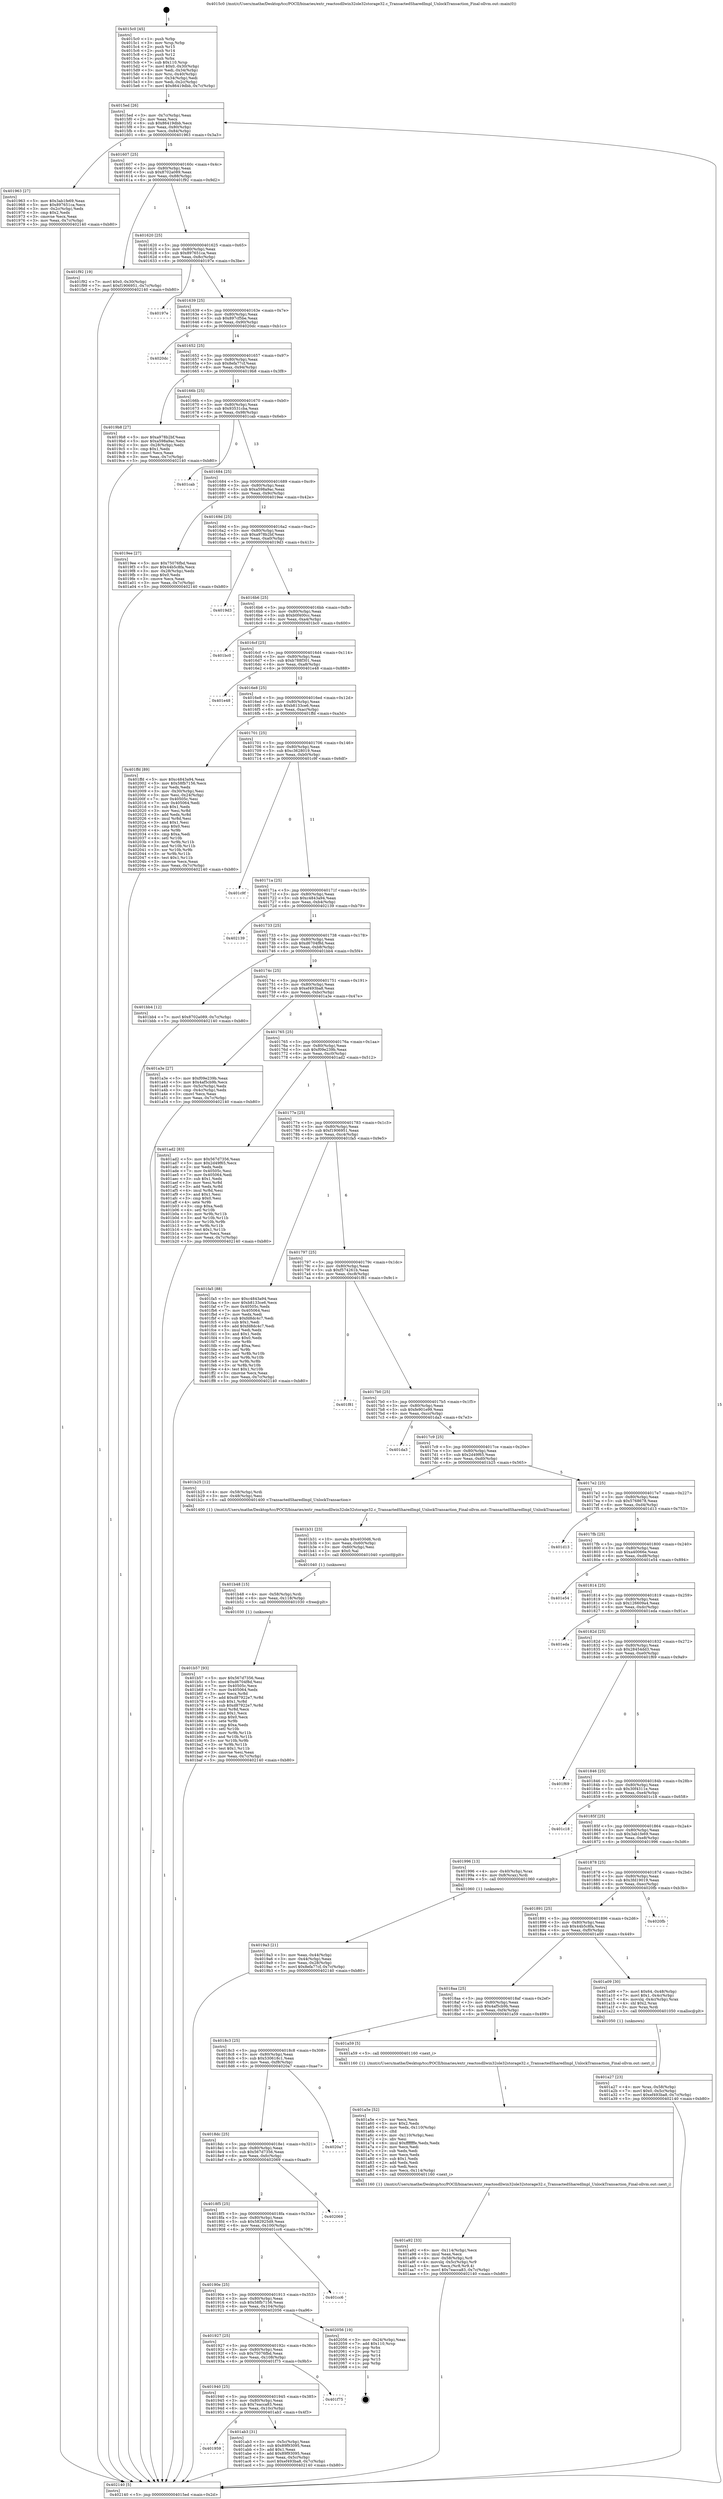 digraph "0x4015c0" {
  label = "0x4015c0 (/mnt/c/Users/mathe/Desktop/tcc/POCII/binaries/extr_reactosdllwin32ole32storage32.c_TransactedSharedImpl_UnlockTransaction_Final-ollvm.out::main(0))"
  labelloc = "t"
  node[shape=record]

  Entry [label="",width=0.3,height=0.3,shape=circle,fillcolor=black,style=filled]
  "0x4015ed" [label="{
     0x4015ed [26]\l
     | [instrs]\l
     &nbsp;&nbsp;0x4015ed \<+3\>: mov -0x7c(%rbp),%eax\l
     &nbsp;&nbsp;0x4015f0 \<+2\>: mov %eax,%ecx\l
     &nbsp;&nbsp;0x4015f2 \<+6\>: sub $0x86419dbb,%ecx\l
     &nbsp;&nbsp;0x4015f8 \<+3\>: mov %eax,-0x80(%rbp)\l
     &nbsp;&nbsp;0x4015fb \<+6\>: mov %ecx,-0x84(%rbp)\l
     &nbsp;&nbsp;0x401601 \<+6\>: je 0000000000401963 \<main+0x3a3\>\l
  }"]
  "0x401963" [label="{
     0x401963 [27]\l
     | [instrs]\l
     &nbsp;&nbsp;0x401963 \<+5\>: mov $0x3ab1fe69,%eax\l
     &nbsp;&nbsp;0x401968 \<+5\>: mov $0x897651ca,%ecx\l
     &nbsp;&nbsp;0x40196d \<+3\>: mov -0x2c(%rbp),%edx\l
     &nbsp;&nbsp;0x401970 \<+3\>: cmp $0x2,%edx\l
     &nbsp;&nbsp;0x401973 \<+3\>: cmovne %ecx,%eax\l
     &nbsp;&nbsp;0x401976 \<+3\>: mov %eax,-0x7c(%rbp)\l
     &nbsp;&nbsp;0x401979 \<+5\>: jmp 0000000000402140 \<main+0xb80\>\l
  }"]
  "0x401607" [label="{
     0x401607 [25]\l
     | [instrs]\l
     &nbsp;&nbsp;0x401607 \<+5\>: jmp 000000000040160c \<main+0x4c\>\l
     &nbsp;&nbsp;0x40160c \<+3\>: mov -0x80(%rbp),%eax\l
     &nbsp;&nbsp;0x40160f \<+5\>: sub $0x8702a089,%eax\l
     &nbsp;&nbsp;0x401614 \<+6\>: mov %eax,-0x88(%rbp)\l
     &nbsp;&nbsp;0x40161a \<+6\>: je 0000000000401f92 \<main+0x9d2\>\l
  }"]
  "0x402140" [label="{
     0x402140 [5]\l
     | [instrs]\l
     &nbsp;&nbsp;0x402140 \<+5\>: jmp 00000000004015ed \<main+0x2d\>\l
  }"]
  "0x4015c0" [label="{
     0x4015c0 [45]\l
     | [instrs]\l
     &nbsp;&nbsp;0x4015c0 \<+1\>: push %rbp\l
     &nbsp;&nbsp;0x4015c1 \<+3\>: mov %rsp,%rbp\l
     &nbsp;&nbsp;0x4015c4 \<+2\>: push %r15\l
     &nbsp;&nbsp;0x4015c6 \<+2\>: push %r14\l
     &nbsp;&nbsp;0x4015c8 \<+2\>: push %r12\l
     &nbsp;&nbsp;0x4015ca \<+1\>: push %rbx\l
     &nbsp;&nbsp;0x4015cb \<+7\>: sub $0x110,%rsp\l
     &nbsp;&nbsp;0x4015d2 \<+7\>: movl $0x0,-0x30(%rbp)\l
     &nbsp;&nbsp;0x4015d9 \<+3\>: mov %edi,-0x34(%rbp)\l
     &nbsp;&nbsp;0x4015dc \<+4\>: mov %rsi,-0x40(%rbp)\l
     &nbsp;&nbsp;0x4015e0 \<+3\>: mov -0x34(%rbp),%edi\l
     &nbsp;&nbsp;0x4015e3 \<+3\>: mov %edi,-0x2c(%rbp)\l
     &nbsp;&nbsp;0x4015e6 \<+7\>: movl $0x86419dbb,-0x7c(%rbp)\l
  }"]
  Exit [label="",width=0.3,height=0.3,shape=circle,fillcolor=black,style=filled,peripheries=2]
  "0x401f92" [label="{
     0x401f92 [19]\l
     | [instrs]\l
     &nbsp;&nbsp;0x401f92 \<+7\>: movl $0x0,-0x30(%rbp)\l
     &nbsp;&nbsp;0x401f99 \<+7\>: movl $0xf1906951,-0x7c(%rbp)\l
     &nbsp;&nbsp;0x401fa0 \<+5\>: jmp 0000000000402140 \<main+0xb80\>\l
  }"]
  "0x401620" [label="{
     0x401620 [25]\l
     | [instrs]\l
     &nbsp;&nbsp;0x401620 \<+5\>: jmp 0000000000401625 \<main+0x65\>\l
     &nbsp;&nbsp;0x401625 \<+3\>: mov -0x80(%rbp),%eax\l
     &nbsp;&nbsp;0x401628 \<+5\>: sub $0x897651ca,%eax\l
     &nbsp;&nbsp;0x40162d \<+6\>: mov %eax,-0x8c(%rbp)\l
     &nbsp;&nbsp;0x401633 \<+6\>: je 000000000040197e \<main+0x3be\>\l
  }"]
  "0x401b57" [label="{
     0x401b57 [93]\l
     | [instrs]\l
     &nbsp;&nbsp;0x401b57 \<+5\>: mov $0x567d7356,%eax\l
     &nbsp;&nbsp;0x401b5c \<+5\>: mov $0xd6704f8d,%esi\l
     &nbsp;&nbsp;0x401b61 \<+7\>: mov 0x40505c,%ecx\l
     &nbsp;&nbsp;0x401b68 \<+7\>: mov 0x405064,%edx\l
     &nbsp;&nbsp;0x401b6f \<+3\>: mov %ecx,%r8d\l
     &nbsp;&nbsp;0x401b72 \<+7\>: add $0xd87922e7,%r8d\l
     &nbsp;&nbsp;0x401b79 \<+4\>: sub $0x1,%r8d\l
     &nbsp;&nbsp;0x401b7d \<+7\>: sub $0xd87922e7,%r8d\l
     &nbsp;&nbsp;0x401b84 \<+4\>: imul %r8d,%ecx\l
     &nbsp;&nbsp;0x401b88 \<+3\>: and $0x1,%ecx\l
     &nbsp;&nbsp;0x401b8b \<+3\>: cmp $0x0,%ecx\l
     &nbsp;&nbsp;0x401b8e \<+4\>: sete %r9b\l
     &nbsp;&nbsp;0x401b92 \<+3\>: cmp $0xa,%edx\l
     &nbsp;&nbsp;0x401b95 \<+4\>: setl %r10b\l
     &nbsp;&nbsp;0x401b99 \<+3\>: mov %r9b,%r11b\l
     &nbsp;&nbsp;0x401b9c \<+3\>: and %r10b,%r11b\l
     &nbsp;&nbsp;0x401b9f \<+3\>: xor %r10b,%r9b\l
     &nbsp;&nbsp;0x401ba2 \<+3\>: or %r9b,%r11b\l
     &nbsp;&nbsp;0x401ba5 \<+4\>: test $0x1,%r11b\l
     &nbsp;&nbsp;0x401ba9 \<+3\>: cmovne %esi,%eax\l
     &nbsp;&nbsp;0x401bac \<+3\>: mov %eax,-0x7c(%rbp)\l
     &nbsp;&nbsp;0x401baf \<+5\>: jmp 0000000000402140 \<main+0xb80\>\l
  }"]
  "0x40197e" [label="{
     0x40197e\l
  }", style=dashed]
  "0x401639" [label="{
     0x401639 [25]\l
     | [instrs]\l
     &nbsp;&nbsp;0x401639 \<+5\>: jmp 000000000040163e \<main+0x7e\>\l
     &nbsp;&nbsp;0x40163e \<+3\>: mov -0x80(%rbp),%eax\l
     &nbsp;&nbsp;0x401641 \<+5\>: sub $0x897cf5be,%eax\l
     &nbsp;&nbsp;0x401646 \<+6\>: mov %eax,-0x90(%rbp)\l
     &nbsp;&nbsp;0x40164c \<+6\>: je 00000000004020dc \<main+0xb1c\>\l
  }"]
  "0x401b48" [label="{
     0x401b48 [15]\l
     | [instrs]\l
     &nbsp;&nbsp;0x401b48 \<+4\>: mov -0x58(%rbp),%rdi\l
     &nbsp;&nbsp;0x401b4c \<+6\>: mov %eax,-0x118(%rbp)\l
     &nbsp;&nbsp;0x401b52 \<+5\>: call 0000000000401030 \<free@plt\>\l
     | [calls]\l
     &nbsp;&nbsp;0x401030 \{1\} (unknown)\l
  }"]
  "0x4020dc" [label="{
     0x4020dc\l
  }", style=dashed]
  "0x401652" [label="{
     0x401652 [25]\l
     | [instrs]\l
     &nbsp;&nbsp;0x401652 \<+5\>: jmp 0000000000401657 \<main+0x97\>\l
     &nbsp;&nbsp;0x401657 \<+3\>: mov -0x80(%rbp),%eax\l
     &nbsp;&nbsp;0x40165a \<+5\>: sub $0x8efa77cf,%eax\l
     &nbsp;&nbsp;0x40165f \<+6\>: mov %eax,-0x94(%rbp)\l
     &nbsp;&nbsp;0x401665 \<+6\>: je 00000000004019b8 \<main+0x3f8\>\l
  }"]
  "0x401b31" [label="{
     0x401b31 [23]\l
     | [instrs]\l
     &nbsp;&nbsp;0x401b31 \<+10\>: movabs $0x4030d6,%rdi\l
     &nbsp;&nbsp;0x401b3b \<+3\>: mov %eax,-0x60(%rbp)\l
     &nbsp;&nbsp;0x401b3e \<+3\>: mov -0x60(%rbp),%esi\l
     &nbsp;&nbsp;0x401b41 \<+2\>: mov $0x0,%al\l
     &nbsp;&nbsp;0x401b43 \<+5\>: call 0000000000401040 \<printf@plt\>\l
     | [calls]\l
     &nbsp;&nbsp;0x401040 \{1\} (unknown)\l
  }"]
  "0x4019b8" [label="{
     0x4019b8 [27]\l
     | [instrs]\l
     &nbsp;&nbsp;0x4019b8 \<+5\>: mov $0xa978b2bf,%eax\l
     &nbsp;&nbsp;0x4019bd \<+5\>: mov $0xa598a9ac,%ecx\l
     &nbsp;&nbsp;0x4019c2 \<+3\>: mov -0x28(%rbp),%edx\l
     &nbsp;&nbsp;0x4019c5 \<+3\>: cmp $0x1,%edx\l
     &nbsp;&nbsp;0x4019c8 \<+3\>: cmovl %ecx,%eax\l
     &nbsp;&nbsp;0x4019cb \<+3\>: mov %eax,-0x7c(%rbp)\l
     &nbsp;&nbsp;0x4019ce \<+5\>: jmp 0000000000402140 \<main+0xb80\>\l
  }"]
  "0x40166b" [label="{
     0x40166b [25]\l
     | [instrs]\l
     &nbsp;&nbsp;0x40166b \<+5\>: jmp 0000000000401670 \<main+0xb0\>\l
     &nbsp;&nbsp;0x401670 \<+3\>: mov -0x80(%rbp),%eax\l
     &nbsp;&nbsp;0x401673 \<+5\>: sub $0x93531cba,%eax\l
     &nbsp;&nbsp;0x401678 \<+6\>: mov %eax,-0x98(%rbp)\l
     &nbsp;&nbsp;0x40167e \<+6\>: je 0000000000401cab \<main+0x6eb\>\l
  }"]
  "0x401959" [label="{
     0x401959\l
  }", style=dashed]
  "0x401cab" [label="{
     0x401cab\l
  }", style=dashed]
  "0x401684" [label="{
     0x401684 [25]\l
     | [instrs]\l
     &nbsp;&nbsp;0x401684 \<+5\>: jmp 0000000000401689 \<main+0xc9\>\l
     &nbsp;&nbsp;0x401689 \<+3\>: mov -0x80(%rbp),%eax\l
     &nbsp;&nbsp;0x40168c \<+5\>: sub $0xa598a9ac,%eax\l
     &nbsp;&nbsp;0x401691 \<+6\>: mov %eax,-0x9c(%rbp)\l
     &nbsp;&nbsp;0x401697 \<+6\>: je 00000000004019ee \<main+0x42e\>\l
  }"]
  "0x401ab3" [label="{
     0x401ab3 [31]\l
     | [instrs]\l
     &nbsp;&nbsp;0x401ab3 \<+3\>: mov -0x5c(%rbp),%eax\l
     &nbsp;&nbsp;0x401ab6 \<+5\>: sub $0x89f93095,%eax\l
     &nbsp;&nbsp;0x401abb \<+3\>: add $0x1,%eax\l
     &nbsp;&nbsp;0x401abe \<+5\>: add $0x89f93095,%eax\l
     &nbsp;&nbsp;0x401ac3 \<+3\>: mov %eax,-0x5c(%rbp)\l
     &nbsp;&nbsp;0x401ac6 \<+7\>: movl $0xef493ba8,-0x7c(%rbp)\l
     &nbsp;&nbsp;0x401acd \<+5\>: jmp 0000000000402140 \<main+0xb80\>\l
  }"]
  "0x4019ee" [label="{
     0x4019ee [27]\l
     | [instrs]\l
     &nbsp;&nbsp;0x4019ee \<+5\>: mov $0x75076fbd,%eax\l
     &nbsp;&nbsp;0x4019f3 \<+5\>: mov $0x44b5c8fa,%ecx\l
     &nbsp;&nbsp;0x4019f8 \<+3\>: mov -0x28(%rbp),%edx\l
     &nbsp;&nbsp;0x4019fb \<+3\>: cmp $0x0,%edx\l
     &nbsp;&nbsp;0x4019fe \<+3\>: cmove %ecx,%eax\l
     &nbsp;&nbsp;0x401a01 \<+3\>: mov %eax,-0x7c(%rbp)\l
     &nbsp;&nbsp;0x401a04 \<+5\>: jmp 0000000000402140 \<main+0xb80\>\l
  }"]
  "0x40169d" [label="{
     0x40169d [25]\l
     | [instrs]\l
     &nbsp;&nbsp;0x40169d \<+5\>: jmp 00000000004016a2 \<main+0xe2\>\l
     &nbsp;&nbsp;0x4016a2 \<+3\>: mov -0x80(%rbp),%eax\l
     &nbsp;&nbsp;0x4016a5 \<+5\>: sub $0xa978b2bf,%eax\l
     &nbsp;&nbsp;0x4016aa \<+6\>: mov %eax,-0xa0(%rbp)\l
     &nbsp;&nbsp;0x4016b0 \<+6\>: je 00000000004019d3 \<main+0x413\>\l
  }"]
  "0x401940" [label="{
     0x401940 [25]\l
     | [instrs]\l
     &nbsp;&nbsp;0x401940 \<+5\>: jmp 0000000000401945 \<main+0x385\>\l
     &nbsp;&nbsp;0x401945 \<+3\>: mov -0x80(%rbp),%eax\l
     &nbsp;&nbsp;0x401948 \<+5\>: sub $0x7eacca83,%eax\l
     &nbsp;&nbsp;0x40194d \<+6\>: mov %eax,-0x10c(%rbp)\l
     &nbsp;&nbsp;0x401953 \<+6\>: je 0000000000401ab3 \<main+0x4f3\>\l
  }"]
  "0x4019d3" [label="{
     0x4019d3\l
  }", style=dashed]
  "0x4016b6" [label="{
     0x4016b6 [25]\l
     | [instrs]\l
     &nbsp;&nbsp;0x4016b6 \<+5\>: jmp 00000000004016bb \<main+0xfb\>\l
     &nbsp;&nbsp;0x4016bb \<+3\>: mov -0x80(%rbp),%eax\l
     &nbsp;&nbsp;0x4016be \<+5\>: sub $0xb0f400cc,%eax\l
     &nbsp;&nbsp;0x4016c3 \<+6\>: mov %eax,-0xa4(%rbp)\l
     &nbsp;&nbsp;0x4016c9 \<+6\>: je 0000000000401bc0 \<main+0x600\>\l
  }"]
  "0x401f75" [label="{
     0x401f75\l
  }", style=dashed]
  "0x401bc0" [label="{
     0x401bc0\l
  }", style=dashed]
  "0x4016cf" [label="{
     0x4016cf [25]\l
     | [instrs]\l
     &nbsp;&nbsp;0x4016cf \<+5\>: jmp 00000000004016d4 \<main+0x114\>\l
     &nbsp;&nbsp;0x4016d4 \<+3\>: mov -0x80(%rbp),%eax\l
     &nbsp;&nbsp;0x4016d7 \<+5\>: sub $0xb788f301,%eax\l
     &nbsp;&nbsp;0x4016dc \<+6\>: mov %eax,-0xa8(%rbp)\l
     &nbsp;&nbsp;0x4016e2 \<+6\>: je 0000000000401e48 \<main+0x888\>\l
  }"]
  "0x401927" [label="{
     0x401927 [25]\l
     | [instrs]\l
     &nbsp;&nbsp;0x401927 \<+5\>: jmp 000000000040192c \<main+0x36c\>\l
     &nbsp;&nbsp;0x40192c \<+3\>: mov -0x80(%rbp),%eax\l
     &nbsp;&nbsp;0x40192f \<+5\>: sub $0x75076fbd,%eax\l
     &nbsp;&nbsp;0x401934 \<+6\>: mov %eax,-0x108(%rbp)\l
     &nbsp;&nbsp;0x40193a \<+6\>: je 0000000000401f75 \<main+0x9b5\>\l
  }"]
  "0x401e48" [label="{
     0x401e48\l
  }", style=dashed]
  "0x4016e8" [label="{
     0x4016e8 [25]\l
     | [instrs]\l
     &nbsp;&nbsp;0x4016e8 \<+5\>: jmp 00000000004016ed \<main+0x12d\>\l
     &nbsp;&nbsp;0x4016ed \<+3\>: mov -0x80(%rbp),%eax\l
     &nbsp;&nbsp;0x4016f0 \<+5\>: sub $0xb8133ce6,%eax\l
     &nbsp;&nbsp;0x4016f5 \<+6\>: mov %eax,-0xac(%rbp)\l
     &nbsp;&nbsp;0x4016fb \<+6\>: je 0000000000401ffd \<main+0xa3d\>\l
  }"]
  "0x402056" [label="{
     0x402056 [19]\l
     | [instrs]\l
     &nbsp;&nbsp;0x402056 \<+3\>: mov -0x24(%rbp),%eax\l
     &nbsp;&nbsp;0x402059 \<+7\>: add $0x110,%rsp\l
     &nbsp;&nbsp;0x402060 \<+1\>: pop %rbx\l
     &nbsp;&nbsp;0x402061 \<+2\>: pop %r12\l
     &nbsp;&nbsp;0x402063 \<+2\>: pop %r14\l
     &nbsp;&nbsp;0x402065 \<+2\>: pop %r15\l
     &nbsp;&nbsp;0x402067 \<+1\>: pop %rbp\l
     &nbsp;&nbsp;0x402068 \<+1\>: ret\l
  }"]
  "0x401ffd" [label="{
     0x401ffd [89]\l
     | [instrs]\l
     &nbsp;&nbsp;0x401ffd \<+5\>: mov $0xc4843a94,%eax\l
     &nbsp;&nbsp;0x402002 \<+5\>: mov $0x58fb7156,%ecx\l
     &nbsp;&nbsp;0x402007 \<+2\>: xor %edx,%edx\l
     &nbsp;&nbsp;0x402009 \<+3\>: mov -0x30(%rbp),%esi\l
     &nbsp;&nbsp;0x40200c \<+3\>: mov %esi,-0x24(%rbp)\l
     &nbsp;&nbsp;0x40200f \<+7\>: mov 0x40505c,%esi\l
     &nbsp;&nbsp;0x402016 \<+7\>: mov 0x405064,%edi\l
     &nbsp;&nbsp;0x40201d \<+3\>: sub $0x1,%edx\l
     &nbsp;&nbsp;0x402020 \<+3\>: mov %esi,%r8d\l
     &nbsp;&nbsp;0x402023 \<+3\>: add %edx,%r8d\l
     &nbsp;&nbsp;0x402026 \<+4\>: imul %r8d,%esi\l
     &nbsp;&nbsp;0x40202a \<+3\>: and $0x1,%esi\l
     &nbsp;&nbsp;0x40202d \<+3\>: cmp $0x0,%esi\l
     &nbsp;&nbsp;0x402030 \<+4\>: sete %r9b\l
     &nbsp;&nbsp;0x402034 \<+3\>: cmp $0xa,%edi\l
     &nbsp;&nbsp;0x402037 \<+4\>: setl %r10b\l
     &nbsp;&nbsp;0x40203b \<+3\>: mov %r9b,%r11b\l
     &nbsp;&nbsp;0x40203e \<+3\>: and %r10b,%r11b\l
     &nbsp;&nbsp;0x402041 \<+3\>: xor %r10b,%r9b\l
     &nbsp;&nbsp;0x402044 \<+3\>: or %r9b,%r11b\l
     &nbsp;&nbsp;0x402047 \<+4\>: test $0x1,%r11b\l
     &nbsp;&nbsp;0x40204b \<+3\>: cmovne %ecx,%eax\l
     &nbsp;&nbsp;0x40204e \<+3\>: mov %eax,-0x7c(%rbp)\l
     &nbsp;&nbsp;0x402051 \<+5\>: jmp 0000000000402140 \<main+0xb80\>\l
  }"]
  "0x401701" [label="{
     0x401701 [25]\l
     | [instrs]\l
     &nbsp;&nbsp;0x401701 \<+5\>: jmp 0000000000401706 \<main+0x146\>\l
     &nbsp;&nbsp;0x401706 \<+3\>: mov -0x80(%rbp),%eax\l
     &nbsp;&nbsp;0x401709 \<+5\>: sub $0xc3628019,%eax\l
     &nbsp;&nbsp;0x40170e \<+6\>: mov %eax,-0xb0(%rbp)\l
     &nbsp;&nbsp;0x401714 \<+6\>: je 0000000000401c9f \<main+0x6df\>\l
  }"]
  "0x40190e" [label="{
     0x40190e [25]\l
     | [instrs]\l
     &nbsp;&nbsp;0x40190e \<+5\>: jmp 0000000000401913 \<main+0x353\>\l
     &nbsp;&nbsp;0x401913 \<+3\>: mov -0x80(%rbp),%eax\l
     &nbsp;&nbsp;0x401916 \<+5\>: sub $0x58fb7156,%eax\l
     &nbsp;&nbsp;0x40191b \<+6\>: mov %eax,-0x104(%rbp)\l
     &nbsp;&nbsp;0x401921 \<+6\>: je 0000000000402056 \<main+0xa96\>\l
  }"]
  "0x401c9f" [label="{
     0x401c9f\l
  }", style=dashed]
  "0x40171a" [label="{
     0x40171a [25]\l
     | [instrs]\l
     &nbsp;&nbsp;0x40171a \<+5\>: jmp 000000000040171f \<main+0x15f\>\l
     &nbsp;&nbsp;0x40171f \<+3\>: mov -0x80(%rbp),%eax\l
     &nbsp;&nbsp;0x401722 \<+5\>: sub $0xc4843a94,%eax\l
     &nbsp;&nbsp;0x401727 \<+6\>: mov %eax,-0xb4(%rbp)\l
     &nbsp;&nbsp;0x40172d \<+6\>: je 0000000000402139 \<main+0xb79\>\l
  }"]
  "0x401cc6" [label="{
     0x401cc6\l
  }", style=dashed]
  "0x402139" [label="{
     0x402139\l
  }", style=dashed]
  "0x401733" [label="{
     0x401733 [25]\l
     | [instrs]\l
     &nbsp;&nbsp;0x401733 \<+5\>: jmp 0000000000401738 \<main+0x178\>\l
     &nbsp;&nbsp;0x401738 \<+3\>: mov -0x80(%rbp),%eax\l
     &nbsp;&nbsp;0x40173b \<+5\>: sub $0xd6704f8d,%eax\l
     &nbsp;&nbsp;0x401740 \<+6\>: mov %eax,-0xb8(%rbp)\l
     &nbsp;&nbsp;0x401746 \<+6\>: je 0000000000401bb4 \<main+0x5f4\>\l
  }"]
  "0x4018f5" [label="{
     0x4018f5 [25]\l
     | [instrs]\l
     &nbsp;&nbsp;0x4018f5 \<+5\>: jmp 00000000004018fa \<main+0x33a\>\l
     &nbsp;&nbsp;0x4018fa \<+3\>: mov -0x80(%rbp),%eax\l
     &nbsp;&nbsp;0x4018fd \<+5\>: sub $0x582925d9,%eax\l
     &nbsp;&nbsp;0x401902 \<+6\>: mov %eax,-0x100(%rbp)\l
     &nbsp;&nbsp;0x401908 \<+6\>: je 0000000000401cc6 \<main+0x706\>\l
  }"]
  "0x401bb4" [label="{
     0x401bb4 [12]\l
     | [instrs]\l
     &nbsp;&nbsp;0x401bb4 \<+7\>: movl $0x8702a089,-0x7c(%rbp)\l
     &nbsp;&nbsp;0x401bbb \<+5\>: jmp 0000000000402140 \<main+0xb80\>\l
  }"]
  "0x40174c" [label="{
     0x40174c [25]\l
     | [instrs]\l
     &nbsp;&nbsp;0x40174c \<+5\>: jmp 0000000000401751 \<main+0x191\>\l
     &nbsp;&nbsp;0x401751 \<+3\>: mov -0x80(%rbp),%eax\l
     &nbsp;&nbsp;0x401754 \<+5\>: sub $0xef493ba8,%eax\l
     &nbsp;&nbsp;0x401759 \<+6\>: mov %eax,-0xbc(%rbp)\l
     &nbsp;&nbsp;0x40175f \<+6\>: je 0000000000401a3e \<main+0x47e\>\l
  }"]
  "0x402069" [label="{
     0x402069\l
  }", style=dashed]
  "0x401a3e" [label="{
     0x401a3e [27]\l
     | [instrs]\l
     &nbsp;&nbsp;0x401a3e \<+5\>: mov $0xf09e239b,%eax\l
     &nbsp;&nbsp;0x401a43 \<+5\>: mov $0x4af5cb9b,%ecx\l
     &nbsp;&nbsp;0x401a48 \<+3\>: mov -0x5c(%rbp),%edx\l
     &nbsp;&nbsp;0x401a4b \<+3\>: cmp -0x4c(%rbp),%edx\l
     &nbsp;&nbsp;0x401a4e \<+3\>: cmovl %ecx,%eax\l
     &nbsp;&nbsp;0x401a51 \<+3\>: mov %eax,-0x7c(%rbp)\l
     &nbsp;&nbsp;0x401a54 \<+5\>: jmp 0000000000402140 \<main+0xb80\>\l
  }"]
  "0x401765" [label="{
     0x401765 [25]\l
     | [instrs]\l
     &nbsp;&nbsp;0x401765 \<+5\>: jmp 000000000040176a \<main+0x1aa\>\l
     &nbsp;&nbsp;0x40176a \<+3\>: mov -0x80(%rbp),%eax\l
     &nbsp;&nbsp;0x40176d \<+5\>: sub $0xf09e239b,%eax\l
     &nbsp;&nbsp;0x401772 \<+6\>: mov %eax,-0xc0(%rbp)\l
     &nbsp;&nbsp;0x401778 \<+6\>: je 0000000000401ad2 \<main+0x512\>\l
  }"]
  "0x4018dc" [label="{
     0x4018dc [25]\l
     | [instrs]\l
     &nbsp;&nbsp;0x4018dc \<+5\>: jmp 00000000004018e1 \<main+0x321\>\l
     &nbsp;&nbsp;0x4018e1 \<+3\>: mov -0x80(%rbp),%eax\l
     &nbsp;&nbsp;0x4018e4 \<+5\>: sub $0x567d7356,%eax\l
     &nbsp;&nbsp;0x4018e9 \<+6\>: mov %eax,-0xfc(%rbp)\l
     &nbsp;&nbsp;0x4018ef \<+6\>: je 0000000000402069 \<main+0xaa9\>\l
  }"]
  "0x401ad2" [label="{
     0x401ad2 [83]\l
     | [instrs]\l
     &nbsp;&nbsp;0x401ad2 \<+5\>: mov $0x567d7356,%eax\l
     &nbsp;&nbsp;0x401ad7 \<+5\>: mov $0x2d49f65,%ecx\l
     &nbsp;&nbsp;0x401adc \<+2\>: xor %edx,%edx\l
     &nbsp;&nbsp;0x401ade \<+7\>: mov 0x40505c,%esi\l
     &nbsp;&nbsp;0x401ae5 \<+7\>: mov 0x405064,%edi\l
     &nbsp;&nbsp;0x401aec \<+3\>: sub $0x1,%edx\l
     &nbsp;&nbsp;0x401aef \<+3\>: mov %esi,%r8d\l
     &nbsp;&nbsp;0x401af2 \<+3\>: add %edx,%r8d\l
     &nbsp;&nbsp;0x401af5 \<+4\>: imul %r8d,%esi\l
     &nbsp;&nbsp;0x401af9 \<+3\>: and $0x1,%esi\l
     &nbsp;&nbsp;0x401afc \<+3\>: cmp $0x0,%esi\l
     &nbsp;&nbsp;0x401aff \<+4\>: sete %r9b\l
     &nbsp;&nbsp;0x401b03 \<+3\>: cmp $0xa,%edi\l
     &nbsp;&nbsp;0x401b06 \<+4\>: setl %r10b\l
     &nbsp;&nbsp;0x401b0a \<+3\>: mov %r9b,%r11b\l
     &nbsp;&nbsp;0x401b0d \<+3\>: and %r10b,%r11b\l
     &nbsp;&nbsp;0x401b10 \<+3\>: xor %r10b,%r9b\l
     &nbsp;&nbsp;0x401b13 \<+3\>: or %r9b,%r11b\l
     &nbsp;&nbsp;0x401b16 \<+4\>: test $0x1,%r11b\l
     &nbsp;&nbsp;0x401b1a \<+3\>: cmovne %ecx,%eax\l
     &nbsp;&nbsp;0x401b1d \<+3\>: mov %eax,-0x7c(%rbp)\l
     &nbsp;&nbsp;0x401b20 \<+5\>: jmp 0000000000402140 \<main+0xb80\>\l
  }"]
  "0x40177e" [label="{
     0x40177e [25]\l
     | [instrs]\l
     &nbsp;&nbsp;0x40177e \<+5\>: jmp 0000000000401783 \<main+0x1c3\>\l
     &nbsp;&nbsp;0x401783 \<+3\>: mov -0x80(%rbp),%eax\l
     &nbsp;&nbsp;0x401786 \<+5\>: sub $0xf1906951,%eax\l
     &nbsp;&nbsp;0x40178b \<+6\>: mov %eax,-0xc4(%rbp)\l
     &nbsp;&nbsp;0x401791 \<+6\>: je 0000000000401fa5 \<main+0x9e5\>\l
  }"]
  "0x4020a7" [label="{
     0x4020a7\l
  }", style=dashed]
  "0x401fa5" [label="{
     0x401fa5 [88]\l
     | [instrs]\l
     &nbsp;&nbsp;0x401fa5 \<+5\>: mov $0xc4843a94,%eax\l
     &nbsp;&nbsp;0x401faa \<+5\>: mov $0xb8133ce6,%ecx\l
     &nbsp;&nbsp;0x401faf \<+7\>: mov 0x40505c,%edx\l
     &nbsp;&nbsp;0x401fb6 \<+7\>: mov 0x405064,%esi\l
     &nbsp;&nbsp;0x401fbd \<+2\>: mov %edx,%edi\l
     &nbsp;&nbsp;0x401fbf \<+6\>: sub $0xfd8dc4c7,%edi\l
     &nbsp;&nbsp;0x401fc5 \<+3\>: sub $0x1,%edi\l
     &nbsp;&nbsp;0x401fc8 \<+6\>: add $0xfd8dc4c7,%edi\l
     &nbsp;&nbsp;0x401fce \<+3\>: imul %edi,%edx\l
     &nbsp;&nbsp;0x401fd1 \<+3\>: and $0x1,%edx\l
     &nbsp;&nbsp;0x401fd4 \<+3\>: cmp $0x0,%edx\l
     &nbsp;&nbsp;0x401fd7 \<+4\>: sete %r8b\l
     &nbsp;&nbsp;0x401fdb \<+3\>: cmp $0xa,%esi\l
     &nbsp;&nbsp;0x401fde \<+4\>: setl %r9b\l
     &nbsp;&nbsp;0x401fe2 \<+3\>: mov %r8b,%r10b\l
     &nbsp;&nbsp;0x401fe5 \<+3\>: and %r9b,%r10b\l
     &nbsp;&nbsp;0x401fe8 \<+3\>: xor %r9b,%r8b\l
     &nbsp;&nbsp;0x401feb \<+3\>: or %r8b,%r10b\l
     &nbsp;&nbsp;0x401fee \<+4\>: test $0x1,%r10b\l
     &nbsp;&nbsp;0x401ff2 \<+3\>: cmovne %ecx,%eax\l
     &nbsp;&nbsp;0x401ff5 \<+3\>: mov %eax,-0x7c(%rbp)\l
     &nbsp;&nbsp;0x401ff8 \<+5\>: jmp 0000000000402140 \<main+0xb80\>\l
  }"]
  "0x401797" [label="{
     0x401797 [25]\l
     | [instrs]\l
     &nbsp;&nbsp;0x401797 \<+5\>: jmp 000000000040179c \<main+0x1dc\>\l
     &nbsp;&nbsp;0x40179c \<+3\>: mov -0x80(%rbp),%eax\l
     &nbsp;&nbsp;0x40179f \<+5\>: sub $0xf574261b,%eax\l
     &nbsp;&nbsp;0x4017a4 \<+6\>: mov %eax,-0xc8(%rbp)\l
     &nbsp;&nbsp;0x4017aa \<+6\>: je 0000000000401f81 \<main+0x9c1\>\l
  }"]
  "0x401a92" [label="{
     0x401a92 [33]\l
     | [instrs]\l
     &nbsp;&nbsp;0x401a92 \<+6\>: mov -0x114(%rbp),%ecx\l
     &nbsp;&nbsp;0x401a98 \<+3\>: imul %eax,%ecx\l
     &nbsp;&nbsp;0x401a9b \<+4\>: mov -0x58(%rbp),%r8\l
     &nbsp;&nbsp;0x401a9f \<+4\>: movslq -0x5c(%rbp),%r9\l
     &nbsp;&nbsp;0x401aa3 \<+4\>: mov %ecx,(%r8,%r9,4)\l
     &nbsp;&nbsp;0x401aa7 \<+7\>: movl $0x7eacca83,-0x7c(%rbp)\l
     &nbsp;&nbsp;0x401aae \<+5\>: jmp 0000000000402140 \<main+0xb80\>\l
  }"]
  "0x401f81" [label="{
     0x401f81\l
  }", style=dashed]
  "0x4017b0" [label="{
     0x4017b0 [25]\l
     | [instrs]\l
     &nbsp;&nbsp;0x4017b0 \<+5\>: jmp 00000000004017b5 \<main+0x1f5\>\l
     &nbsp;&nbsp;0x4017b5 \<+3\>: mov -0x80(%rbp),%eax\l
     &nbsp;&nbsp;0x4017b8 \<+5\>: sub $0xfe901e99,%eax\l
     &nbsp;&nbsp;0x4017bd \<+6\>: mov %eax,-0xcc(%rbp)\l
     &nbsp;&nbsp;0x4017c3 \<+6\>: je 0000000000401da3 \<main+0x7e3\>\l
  }"]
  "0x401a5e" [label="{
     0x401a5e [52]\l
     | [instrs]\l
     &nbsp;&nbsp;0x401a5e \<+2\>: xor %ecx,%ecx\l
     &nbsp;&nbsp;0x401a60 \<+5\>: mov $0x2,%edx\l
     &nbsp;&nbsp;0x401a65 \<+6\>: mov %edx,-0x110(%rbp)\l
     &nbsp;&nbsp;0x401a6b \<+1\>: cltd\l
     &nbsp;&nbsp;0x401a6c \<+6\>: mov -0x110(%rbp),%esi\l
     &nbsp;&nbsp;0x401a72 \<+2\>: idiv %esi\l
     &nbsp;&nbsp;0x401a74 \<+6\>: imul $0xfffffffe,%edx,%edx\l
     &nbsp;&nbsp;0x401a7a \<+2\>: mov %ecx,%edi\l
     &nbsp;&nbsp;0x401a7c \<+2\>: sub %edx,%edi\l
     &nbsp;&nbsp;0x401a7e \<+2\>: mov %ecx,%edx\l
     &nbsp;&nbsp;0x401a80 \<+3\>: sub $0x1,%edx\l
     &nbsp;&nbsp;0x401a83 \<+2\>: add %edx,%edi\l
     &nbsp;&nbsp;0x401a85 \<+2\>: sub %edi,%ecx\l
     &nbsp;&nbsp;0x401a87 \<+6\>: mov %ecx,-0x114(%rbp)\l
     &nbsp;&nbsp;0x401a8d \<+5\>: call 0000000000401160 \<next_i\>\l
     | [calls]\l
     &nbsp;&nbsp;0x401160 \{1\} (/mnt/c/Users/mathe/Desktop/tcc/POCII/binaries/extr_reactosdllwin32ole32storage32.c_TransactedSharedImpl_UnlockTransaction_Final-ollvm.out::next_i)\l
  }"]
  "0x401da3" [label="{
     0x401da3\l
  }", style=dashed]
  "0x4017c9" [label="{
     0x4017c9 [25]\l
     | [instrs]\l
     &nbsp;&nbsp;0x4017c9 \<+5\>: jmp 00000000004017ce \<main+0x20e\>\l
     &nbsp;&nbsp;0x4017ce \<+3\>: mov -0x80(%rbp),%eax\l
     &nbsp;&nbsp;0x4017d1 \<+5\>: sub $0x2d49f65,%eax\l
     &nbsp;&nbsp;0x4017d6 \<+6\>: mov %eax,-0xd0(%rbp)\l
     &nbsp;&nbsp;0x4017dc \<+6\>: je 0000000000401b25 \<main+0x565\>\l
  }"]
  "0x4018c3" [label="{
     0x4018c3 [25]\l
     | [instrs]\l
     &nbsp;&nbsp;0x4018c3 \<+5\>: jmp 00000000004018c8 \<main+0x308\>\l
     &nbsp;&nbsp;0x4018c8 \<+3\>: mov -0x80(%rbp),%eax\l
     &nbsp;&nbsp;0x4018cb \<+5\>: sub $0x530618c1,%eax\l
     &nbsp;&nbsp;0x4018d0 \<+6\>: mov %eax,-0xf8(%rbp)\l
     &nbsp;&nbsp;0x4018d6 \<+6\>: je 00000000004020a7 \<main+0xae7\>\l
  }"]
  "0x401b25" [label="{
     0x401b25 [12]\l
     | [instrs]\l
     &nbsp;&nbsp;0x401b25 \<+4\>: mov -0x58(%rbp),%rdi\l
     &nbsp;&nbsp;0x401b29 \<+3\>: mov -0x48(%rbp),%esi\l
     &nbsp;&nbsp;0x401b2c \<+5\>: call 0000000000401400 \<TransactedSharedImpl_UnlockTransaction\>\l
     | [calls]\l
     &nbsp;&nbsp;0x401400 \{1\} (/mnt/c/Users/mathe/Desktop/tcc/POCII/binaries/extr_reactosdllwin32ole32storage32.c_TransactedSharedImpl_UnlockTransaction_Final-ollvm.out::TransactedSharedImpl_UnlockTransaction)\l
  }"]
  "0x4017e2" [label="{
     0x4017e2 [25]\l
     | [instrs]\l
     &nbsp;&nbsp;0x4017e2 \<+5\>: jmp 00000000004017e7 \<main+0x227\>\l
     &nbsp;&nbsp;0x4017e7 \<+3\>: mov -0x80(%rbp),%eax\l
     &nbsp;&nbsp;0x4017ea \<+5\>: sub $0x5768678,%eax\l
     &nbsp;&nbsp;0x4017ef \<+6\>: mov %eax,-0xd4(%rbp)\l
     &nbsp;&nbsp;0x4017f5 \<+6\>: je 0000000000401d13 \<main+0x753\>\l
  }"]
  "0x401a59" [label="{
     0x401a59 [5]\l
     | [instrs]\l
     &nbsp;&nbsp;0x401a59 \<+5\>: call 0000000000401160 \<next_i\>\l
     | [calls]\l
     &nbsp;&nbsp;0x401160 \{1\} (/mnt/c/Users/mathe/Desktop/tcc/POCII/binaries/extr_reactosdllwin32ole32storage32.c_TransactedSharedImpl_UnlockTransaction_Final-ollvm.out::next_i)\l
  }"]
  "0x401d13" [label="{
     0x401d13\l
  }", style=dashed]
  "0x4017fb" [label="{
     0x4017fb [25]\l
     | [instrs]\l
     &nbsp;&nbsp;0x4017fb \<+5\>: jmp 0000000000401800 \<main+0x240\>\l
     &nbsp;&nbsp;0x401800 \<+3\>: mov -0x80(%rbp),%eax\l
     &nbsp;&nbsp;0x401803 \<+5\>: sub $0xa40066e,%eax\l
     &nbsp;&nbsp;0x401808 \<+6\>: mov %eax,-0xd8(%rbp)\l
     &nbsp;&nbsp;0x40180e \<+6\>: je 0000000000401e54 \<main+0x894\>\l
  }"]
  "0x401a27" [label="{
     0x401a27 [23]\l
     | [instrs]\l
     &nbsp;&nbsp;0x401a27 \<+4\>: mov %rax,-0x58(%rbp)\l
     &nbsp;&nbsp;0x401a2b \<+7\>: movl $0x0,-0x5c(%rbp)\l
     &nbsp;&nbsp;0x401a32 \<+7\>: movl $0xef493ba8,-0x7c(%rbp)\l
     &nbsp;&nbsp;0x401a39 \<+5\>: jmp 0000000000402140 \<main+0xb80\>\l
  }"]
  "0x401e54" [label="{
     0x401e54\l
  }", style=dashed]
  "0x401814" [label="{
     0x401814 [25]\l
     | [instrs]\l
     &nbsp;&nbsp;0x401814 \<+5\>: jmp 0000000000401819 \<main+0x259\>\l
     &nbsp;&nbsp;0x401819 \<+3\>: mov -0x80(%rbp),%eax\l
     &nbsp;&nbsp;0x40181c \<+5\>: sub $0x126609a4,%eax\l
     &nbsp;&nbsp;0x401821 \<+6\>: mov %eax,-0xdc(%rbp)\l
     &nbsp;&nbsp;0x401827 \<+6\>: je 0000000000401eda \<main+0x91a\>\l
  }"]
  "0x4018aa" [label="{
     0x4018aa [25]\l
     | [instrs]\l
     &nbsp;&nbsp;0x4018aa \<+5\>: jmp 00000000004018af \<main+0x2ef\>\l
     &nbsp;&nbsp;0x4018af \<+3\>: mov -0x80(%rbp),%eax\l
     &nbsp;&nbsp;0x4018b2 \<+5\>: sub $0x4af5cb9b,%eax\l
     &nbsp;&nbsp;0x4018b7 \<+6\>: mov %eax,-0xf4(%rbp)\l
     &nbsp;&nbsp;0x4018bd \<+6\>: je 0000000000401a59 \<main+0x499\>\l
  }"]
  "0x401eda" [label="{
     0x401eda\l
  }", style=dashed]
  "0x40182d" [label="{
     0x40182d [25]\l
     | [instrs]\l
     &nbsp;&nbsp;0x40182d \<+5\>: jmp 0000000000401832 \<main+0x272\>\l
     &nbsp;&nbsp;0x401832 \<+3\>: mov -0x80(%rbp),%eax\l
     &nbsp;&nbsp;0x401835 \<+5\>: sub $0x28454dd3,%eax\l
     &nbsp;&nbsp;0x40183a \<+6\>: mov %eax,-0xe0(%rbp)\l
     &nbsp;&nbsp;0x401840 \<+6\>: je 0000000000401f69 \<main+0x9a9\>\l
  }"]
  "0x401a09" [label="{
     0x401a09 [30]\l
     | [instrs]\l
     &nbsp;&nbsp;0x401a09 \<+7\>: movl $0x64,-0x48(%rbp)\l
     &nbsp;&nbsp;0x401a10 \<+7\>: movl $0x1,-0x4c(%rbp)\l
     &nbsp;&nbsp;0x401a17 \<+4\>: movslq -0x4c(%rbp),%rax\l
     &nbsp;&nbsp;0x401a1b \<+4\>: shl $0x2,%rax\l
     &nbsp;&nbsp;0x401a1f \<+3\>: mov %rax,%rdi\l
     &nbsp;&nbsp;0x401a22 \<+5\>: call 0000000000401050 \<malloc@plt\>\l
     | [calls]\l
     &nbsp;&nbsp;0x401050 \{1\} (unknown)\l
  }"]
  "0x401f69" [label="{
     0x401f69\l
  }", style=dashed]
  "0x401846" [label="{
     0x401846 [25]\l
     | [instrs]\l
     &nbsp;&nbsp;0x401846 \<+5\>: jmp 000000000040184b \<main+0x28b\>\l
     &nbsp;&nbsp;0x40184b \<+3\>: mov -0x80(%rbp),%eax\l
     &nbsp;&nbsp;0x40184e \<+5\>: sub $0x30f4311e,%eax\l
     &nbsp;&nbsp;0x401853 \<+6\>: mov %eax,-0xe4(%rbp)\l
     &nbsp;&nbsp;0x401859 \<+6\>: je 0000000000401c18 \<main+0x658\>\l
  }"]
  "0x401891" [label="{
     0x401891 [25]\l
     | [instrs]\l
     &nbsp;&nbsp;0x401891 \<+5\>: jmp 0000000000401896 \<main+0x2d6\>\l
     &nbsp;&nbsp;0x401896 \<+3\>: mov -0x80(%rbp),%eax\l
     &nbsp;&nbsp;0x401899 \<+5\>: sub $0x44b5c8fa,%eax\l
     &nbsp;&nbsp;0x40189e \<+6\>: mov %eax,-0xf0(%rbp)\l
     &nbsp;&nbsp;0x4018a4 \<+6\>: je 0000000000401a09 \<main+0x449\>\l
  }"]
  "0x401c18" [label="{
     0x401c18\l
  }", style=dashed]
  "0x40185f" [label="{
     0x40185f [25]\l
     | [instrs]\l
     &nbsp;&nbsp;0x40185f \<+5\>: jmp 0000000000401864 \<main+0x2a4\>\l
     &nbsp;&nbsp;0x401864 \<+3\>: mov -0x80(%rbp),%eax\l
     &nbsp;&nbsp;0x401867 \<+5\>: sub $0x3ab1fe69,%eax\l
     &nbsp;&nbsp;0x40186c \<+6\>: mov %eax,-0xe8(%rbp)\l
     &nbsp;&nbsp;0x401872 \<+6\>: je 0000000000401996 \<main+0x3d6\>\l
  }"]
  "0x4020fb" [label="{
     0x4020fb\l
  }", style=dashed]
  "0x401996" [label="{
     0x401996 [13]\l
     | [instrs]\l
     &nbsp;&nbsp;0x401996 \<+4\>: mov -0x40(%rbp),%rax\l
     &nbsp;&nbsp;0x40199a \<+4\>: mov 0x8(%rax),%rdi\l
     &nbsp;&nbsp;0x40199e \<+5\>: call 0000000000401060 \<atoi@plt\>\l
     | [calls]\l
     &nbsp;&nbsp;0x401060 \{1\} (unknown)\l
  }"]
  "0x401878" [label="{
     0x401878 [25]\l
     | [instrs]\l
     &nbsp;&nbsp;0x401878 \<+5\>: jmp 000000000040187d \<main+0x2bd\>\l
     &nbsp;&nbsp;0x40187d \<+3\>: mov -0x80(%rbp),%eax\l
     &nbsp;&nbsp;0x401880 \<+5\>: sub $0x3fd19019,%eax\l
     &nbsp;&nbsp;0x401885 \<+6\>: mov %eax,-0xec(%rbp)\l
     &nbsp;&nbsp;0x40188b \<+6\>: je 00000000004020fb \<main+0xb3b\>\l
  }"]
  "0x4019a3" [label="{
     0x4019a3 [21]\l
     | [instrs]\l
     &nbsp;&nbsp;0x4019a3 \<+3\>: mov %eax,-0x44(%rbp)\l
     &nbsp;&nbsp;0x4019a6 \<+3\>: mov -0x44(%rbp),%eax\l
     &nbsp;&nbsp;0x4019a9 \<+3\>: mov %eax,-0x28(%rbp)\l
     &nbsp;&nbsp;0x4019ac \<+7\>: movl $0x8efa77cf,-0x7c(%rbp)\l
     &nbsp;&nbsp;0x4019b3 \<+5\>: jmp 0000000000402140 \<main+0xb80\>\l
  }"]
  Entry -> "0x4015c0" [label=" 1"]
  "0x4015ed" -> "0x401963" [label=" 1"]
  "0x4015ed" -> "0x401607" [label=" 15"]
  "0x401963" -> "0x402140" [label=" 1"]
  "0x4015c0" -> "0x4015ed" [label=" 1"]
  "0x402140" -> "0x4015ed" [label=" 15"]
  "0x402056" -> Exit [label=" 1"]
  "0x401607" -> "0x401f92" [label=" 1"]
  "0x401607" -> "0x401620" [label=" 14"]
  "0x401ffd" -> "0x402140" [label=" 1"]
  "0x401620" -> "0x40197e" [label=" 0"]
  "0x401620" -> "0x401639" [label=" 14"]
  "0x401fa5" -> "0x402140" [label=" 1"]
  "0x401639" -> "0x4020dc" [label=" 0"]
  "0x401639" -> "0x401652" [label=" 14"]
  "0x401f92" -> "0x402140" [label=" 1"]
  "0x401652" -> "0x4019b8" [label=" 1"]
  "0x401652" -> "0x40166b" [label=" 13"]
  "0x401bb4" -> "0x402140" [label=" 1"]
  "0x40166b" -> "0x401cab" [label=" 0"]
  "0x40166b" -> "0x401684" [label=" 13"]
  "0x401b57" -> "0x402140" [label=" 1"]
  "0x401684" -> "0x4019ee" [label=" 1"]
  "0x401684" -> "0x40169d" [label=" 12"]
  "0x401b48" -> "0x401b57" [label=" 1"]
  "0x40169d" -> "0x4019d3" [label=" 0"]
  "0x40169d" -> "0x4016b6" [label=" 12"]
  "0x401b25" -> "0x401b31" [label=" 1"]
  "0x4016b6" -> "0x401bc0" [label=" 0"]
  "0x4016b6" -> "0x4016cf" [label=" 12"]
  "0x401ad2" -> "0x402140" [label=" 1"]
  "0x4016cf" -> "0x401e48" [label=" 0"]
  "0x4016cf" -> "0x4016e8" [label=" 12"]
  "0x401940" -> "0x401959" [label=" 0"]
  "0x4016e8" -> "0x401ffd" [label=" 1"]
  "0x4016e8" -> "0x401701" [label=" 11"]
  "0x401940" -> "0x401ab3" [label=" 1"]
  "0x401701" -> "0x401c9f" [label=" 0"]
  "0x401701" -> "0x40171a" [label=" 11"]
  "0x401927" -> "0x401940" [label=" 1"]
  "0x40171a" -> "0x402139" [label=" 0"]
  "0x40171a" -> "0x401733" [label=" 11"]
  "0x401927" -> "0x401f75" [label=" 0"]
  "0x401733" -> "0x401bb4" [label=" 1"]
  "0x401733" -> "0x40174c" [label=" 10"]
  "0x40190e" -> "0x401927" [label=" 1"]
  "0x40174c" -> "0x401a3e" [label=" 2"]
  "0x40174c" -> "0x401765" [label=" 8"]
  "0x40190e" -> "0x402056" [label=" 1"]
  "0x401765" -> "0x401ad2" [label=" 1"]
  "0x401765" -> "0x40177e" [label=" 7"]
  "0x4018f5" -> "0x40190e" [label=" 2"]
  "0x40177e" -> "0x401fa5" [label=" 1"]
  "0x40177e" -> "0x401797" [label=" 6"]
  "0x4018f5" -> "0x401cc6" [label=" 0"]
  "0x401797" -> "0x401f81" [label=" 0"]
  "0x401797" -> "0x4017b0" [label=" 6"]
  "0x4018dc" -> "0x4018f5" [label=" 2"]
  "0x4017b0" -> "0x401da3" [label=" 0"]
  "0x4017b0" -> "0x4017c9" [label=" 6"]
  "0x4018dc" -> "0x402069" [label=" 0"]
  "0x4017c9" -> "0x401b25" [label=" 1"]
  "0x4017c9" -> "0x4017e2" [label=" 5"]
  "0x401b31" -> "0x401b48" [label=" 1"]
  "0x4017e2" -> "0x401d13" [label=" 0"]
  "0x4017e2" -> "0x4017fb" [label=" 5"]
  "0x4018c3" -> "0x4018dc" [label=" 2"]
  "0x4017fb" -> "0x401e54" [label=" 0"]
  "0x4017fb" -> "0x401814" [label=" 5"]
  "0x401ab3" -> "0x402140" [label=" 1"]
  "0x401814" -> "0x401eda" [label=" 0"]
  "0x401814" -> "0x40182d" [label=" 5"]
  "0x401a92" -> "0x402140" [label=" 1"]
  "0x40182d" -> "0x401f69" [label=" 0"]
  "0x40182d" -> "0x401846" [label=" 5"]
  "0x401a5e" -> "0x401a92" [label=" 1"]
  "0x401846" -> "0x401c18" [label=" 0"]
  "0x401846" -> "0x40185f" [label=" 5"]
  "0x4018aa" -> "0x4018c3" [label=" 2"]
  "0x40185f" -> "0x401996" [label=" 1"]
  "0x40185f" -> "0x401878" [label=" 4"]
  "0x401996" -> "0x4019a3" [label=" 1"]
  "0x4019a3" -> "0x402140" [label=" 1"]
  "0x4019b8" -> "0x402140" [label=" 1"]
  "0x4019ee" -> "0x402140" [label=" 1"]
  "0x4018aa" -> "0x401a59" [label=" 1"]
  "0x401878" -> "0x4020fb" [label=" 0"]
  "0x401878" -> "0x401891" [label=" 4"]
  "0x401a59" -> "0x401a5e" [label=" 1"]
  "0x401891" -> "0x401a09" [label=" 1"]
  "0x401891" -> "0x4018aa" [label=" 3"]
  "0x401a09" -> "0x401a27" [label=" 1"]
  "0x401a27" -> "0x402140" [label=" 1"]
  "0x401a3e" -> "0x402140" [label=" 2"]
  "0x4018c3" -> "0x4020a7" [label=" 0"]
}
